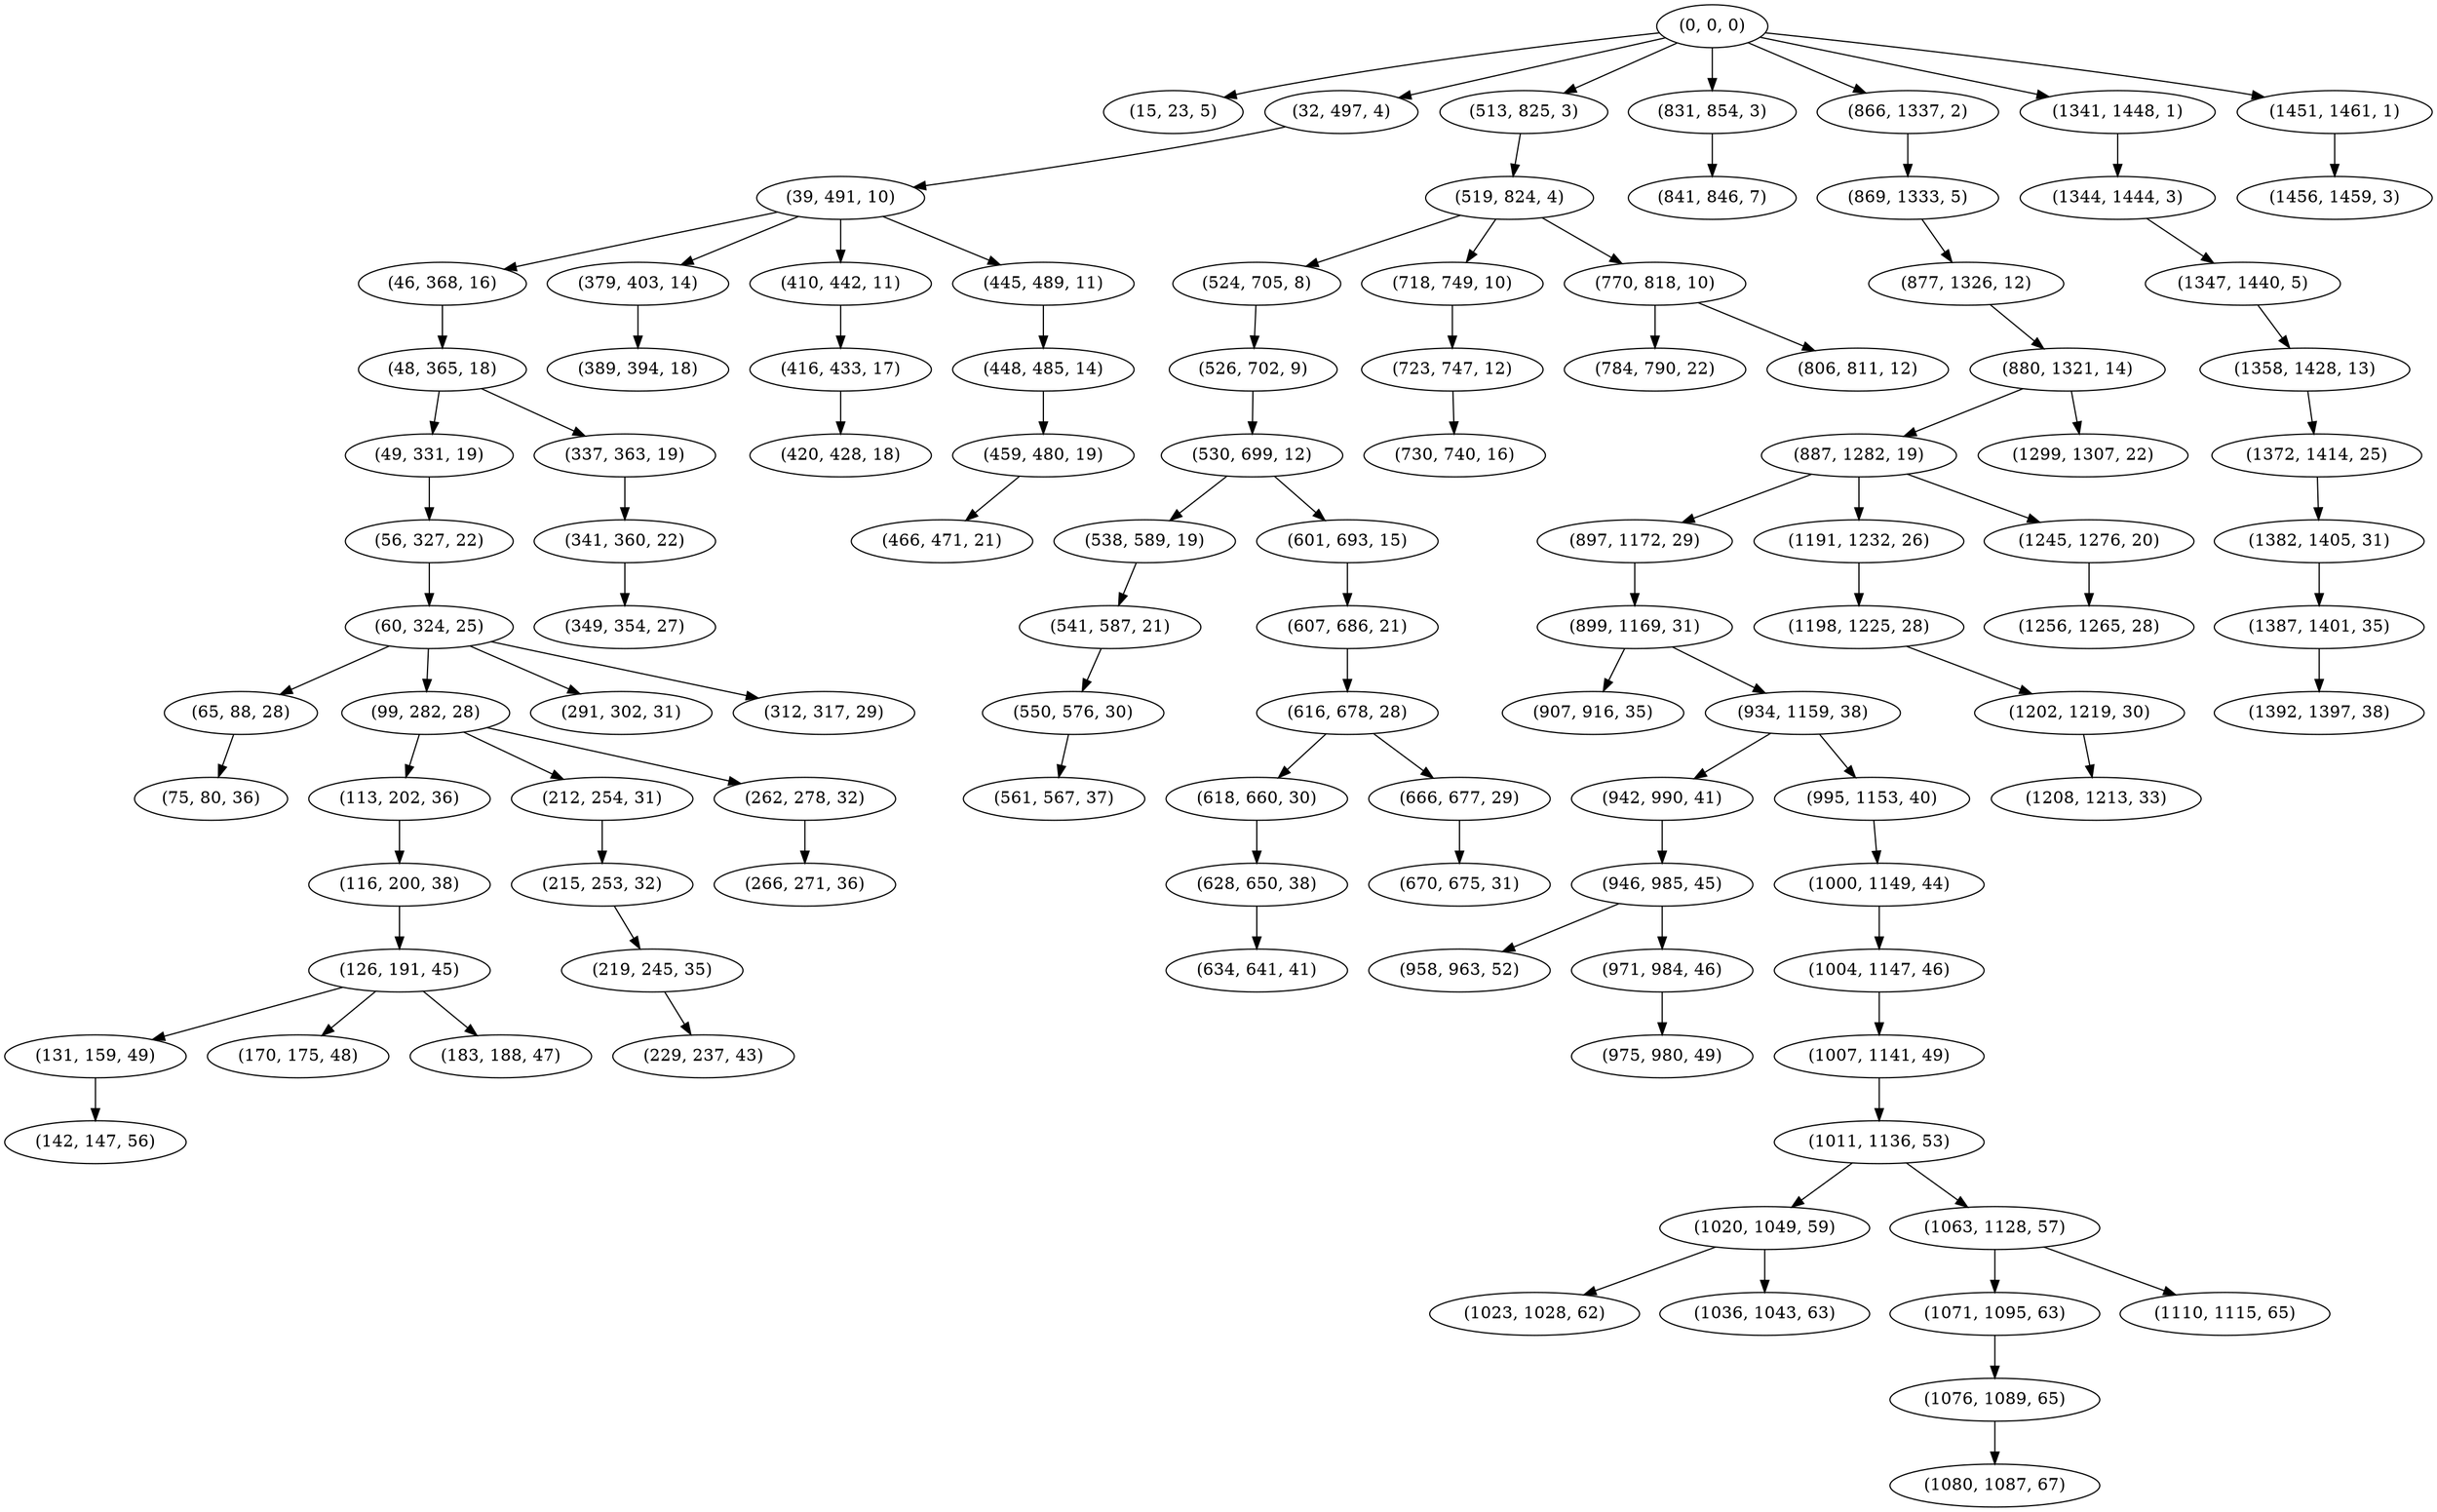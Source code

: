 digraph tree {
    "(0, 0, 0)";
    "(15, 23, 5)";
    "(32, 497, 4)";
    "(39, 491, 10)";
    "(46, 368, 16)";
    "(48, 365, 18)";
    "(49, 331, 19)";
    "(56, 327, 22)";
    "(60, 324, 25)";
    "(65, 88, 28)";
    "(75, 80, 36)";
    "(99, 282, 28)";
    "(113, 202, 36)";
    "(116, 200, 38)";
    "(126, 191, 45)";
    "(131, 159, 49)";
    "(142, 147, 56)";
    "(170, 175, 48)";
    "(183, 188, 47)";
    "(212, 254, 31)";
    "(215, 253, 32)";
    "(219, 245, 35)";
    "(229, 237, 43)";
    "(262, 278, 32)";
    "(266, 271, 36)";
    "(291, 302, 31)";
    "(312, 317, 29)";
    "(337, 363, 19)";
    "(341, 360, 22)";
    "(349, 354, 27)";
    "(379, 403, 14)";
    "(389, 394, 18)";
    "(410, 442, 11)";
    "(416, 433, 17)";
    "(420, 428, 18)";
    "(445, 489, 11)";
    "(448, 485, 14)";
    "(459, 480, 19)";
    "(466, 471, 21)";
    "(513, 825, 3)";
    "(519, 824, 4)";
    "(524, 705, 8)";
    "(526, 702, 9)";
    "(530, 699, 12)";
    "(538, 589, 19)";
    "(541, 587, 21)";
    "(550, 576, 30)";
    "(561, 567, 37)";
    "(601, 693, 15)";
    "(607, 686, 21)";
    "(616, 678, 28)";
    "(618, 660, 30)";
    "(628, 650, 38)";
    "(634, 641, 41)";
    "(666, 677, 29)";
    "(670, 675, 31)";
    "(718, 749, 10)";
    "(723, 747, 12)";
    "(730, 740, 16)";
    "(770, 818, 10)";
    "(784, 790, 22)";
    "(806, 811, 12)";
    "(831, 854, 3)";
    "(841, 846, 7)";
    "(866, 1337, 2)";
    "(869, 1333, 5)";
    "(877, 1326, 12)";
    "(880, 1321, 14)";
    "(887, 1282, 19)";
    "(897, 1172, 29)";
    "(899, 1169, 31)";
    "(907, 916, 35)";
    "(934, 1159, 38)";
    "(942, 990, 41)";
    "(946, 985, 45)";
    "(958, 963, 52)";
    "(971, 984, 46)";
    "(975, 980, 49)";
    "(995, 1153, 40)";
    "(1000, 1149, 44)";
    "(1004, 1147, 46)";
    "(1007, 1141, 49)";
    "(1011, 1136, 53)";
    "(1020, 1049, 59)";
    "(1023, 1028, 62)";
    "(1036, 1043, 63)";
    "(1063, 1128, 57)";
    "(1071, 1095, 63)";
    "(1076, 1089, 65)";
    "(1080, 1087, 67)";
    "(1110, 1115, 65)";
    "(1191, 1232, 26)";
    "(1198, 1225, 28)";
    "(1202, 1219, 30)";
    "(1208, 1213, 33)";
    "(1245, 1276, 20)";
    "(1256, 1265, 28)";
    "(1299, 1307, 22)";
    "(1341, 1448, 1)";
    "(1344, 1444, 3)";
    "(1347, 1440, 5)";
    "(1358, 1428, 13)";
    "(1372, 1414, 25)";
    "(1382, 1405, 31)";
    "(1387, 1401, 35)";
    "(1392, 1397, 38)";
    "(1451, 1461, 1)";
    "(1456, 1459, 3)";
    "(0, 0, 0)" -> "(15, 23, 5)";
    "(0, 0, 0)" -> "(32, 497, 4)";
    "(0, 0, 0)" -> "(513, 825, 3)";
    "(0, 0, 0)" -> "(831, 854, 3)";
    "(0, 0, 0)" -> "(866, 1337, 2)";
    "(0, 0, 0)" -> "(1341, 1448, 1)";
    "(0, 0, 0)" -> "(1451, 1461, 1)";
    "(32, 497, 4)" -> "(39, 491, 10)";
    "(39, 491, 10)" -> "(46, 368, 16)";
    "(39, 491, 10)" -> "(379, 403, 14)";
    "(39, 491, 10)" -> "(410, 442, 11)";
    "(39, 491, 10)" -> "(445, 489, 11)";
    "(46, 368, 16)" -> "(48, 365, 18)";
    "(48, 365, 18)" -> "(49, 331, 19)";
    "(48, 365, 18)" -> "(337, 363, 19)";
    "(49, 331, 19)" -> "(56, 327, 22)";
    "(56, 327, 22)" -> "(60, 324, 25)";
    "(60, 324, 25)" -> "(65, 88, 28)";
    "(60, 324, 25)" -> "(99, 282, 28)";
    "(60, 324, 25)" -> "(291, 302, 31)";
    "(60, 324, 25)" -> "(312, 317, 29)";
    "(65, 88, 28)" -> "(75, 80, 36)";
    "(99, 282, 28)" -> "(113, 202, 36)";
    "(99, 282, 28)" -> "(212, 254, 31)";
    "(99, 282, 28)" -> "(262, 278, 32)";
    "(113, 202, 36)" -> "(116, 200, 38)";
    "(116, 200, 38)" -> "(126, 191, 45)";
    "(126, 191, 45)" -> "(131, 159, 49)";
    "(126, 191, 45)" -> "(170, 175, 48)";
    "(126, 191, 45)" -> "(183, 188, 47)";
    "(131, 159, 49)" -> "(142, 147, 56)";
    "(212, 254, 31)" -> "(215, 253, 32)";
    "(215, 253, 32)" -> "(219, 245, 35)";
    "(219, 245, 35)" -> "(229, 237, 43)";
    "(262, 278, 32)" -> "(266, 271, 36)";
    "(337, 363, 19)" -> "(341, 360, 22)";
    "(341, 360, 22)" -> "(349, 354, 27)";
    "(379, 403, 14)" -> "(389, 394, 18)";
    "(410, 442, 11)" -> "(416, 433, 17)";
    "(416, 433, 17)" -> "(420, 428, 18)";
    "(445, 489, 11)" -> "(448, 485, 14)";
    "(448, 485, 14)" -> "(459, 480, 19)";
    "(459, 480, 19)" -> "(466, 471, 21)";
    "(513, 825, 3)" -> "(519, 824, 4)";
    "(519, 824, 4)" -> "(524, 705, 8)";
    "(519, 824, 4)" -> "(718, 749, 10)";
    "(519, 824, 4)" -> "(770, 818, 10)";
    "(524, 705, 8)" -> "(526, 702, 9)";
    "(526, 702, 9)" -> "(530, 699, 12)";
    "(530, 699, 12)" -> "(538, 589, 19)";
    "(530, 699, 12)" -> "(601, 693, 15)";
    "(538, 589, 19)" -> "(541, 587, 21)";
    "(541, 587, 21)" -> "(550, 576, 30)";
    "(550, 576, 30)" -> "(561, 567, 37)";
    "(601, 693, 15)" -> "(607, 686, 21)";
    "(607, 686, 21)" -> "(616, 678, 28)";
    "(616, 678, 28)" -> "(618, 660, 30)";
    "(616, 678, 28)" -> "(666, 677, 29)";
    "(618, 660, 30)" -> "(628, 650, 38)";
    "(628, 650, 38)" -> "(634, 641, 41)";
    "(666, 677, 29)" -> "(670, 675, 31)";
    "(718, 749, 10)" -> "(723, 747, 12)";
    "(723, 747, 12)" -> "(730, 740, 16)";
    "(770, 818, 10)" -> "(784, 790, 22)";
    "(770, 818, 10)" -> "(806, 811, 12)";
    "(831, 854, 3)" -> "(841, 846, 7)";
    "(866, 1337, 2)" -> "(869, 1333, 5)";
    "(869, 1333, 5)" -> "(877, 1326, 12)";
    "(877, 1326, 12)" -> "(880, 1321, 14)";
    "(880, 1321, 14)" -> "(887, 1282, 19)";
    "(880, 1321, 14)" -> "(1299, 1307, 22)";
    "(887, 1282, 19)" -> "(897, 1172, 29)";
    "(887, 1282, 19)" -> "(1191, 1232, 26)";
    "(887, 1282, 19)" -> "(1245, 1276, 20)";
    "(897, 1172, 29)" -> "(899, 1169, 31)";
    "(899, 1169, 31)" -> "(907, 916, 35)";
    "(899, 1169, 31)" -> "(934, 1159, 38)";
    "(934, 1159, 38)" -> "(942, 990, 41)";
    "(934, 1159, 38)" -> "(995, 1153, 40)";
    "(942, 990, 41)" -> "(946, 985, 45)";
    "(946, 985, 45)" -> "(958, 963, 52)";
    "(946, 985, 45)" -> "(971, 984, 46)";
    "(971, 984, 46)" -> "(975, 980, 49)";
    "(995, 1153, 40)" -> "(1000, 1149, 44)";
    "(1000, 1149, 44)" -> "(1004, 1147, 46)";
    "(1004, 1147, 46)" -> "(1007, 1141, 49)";
    "(1007, 1141, 49)" -> "(1011, 1136, 53)";
    "(1011, 1136, 53)" -> "(1020, 1049, 59)";
    "(1011, 1136, 53)" -> "(1063, 1128, 57)";
    "(1020, 1049, 59)" -> "(1023, 1028, 62)";
    "(1020, 1049, 59)" -> "(1036, 1043, 63)";
    "(1063, 1128, 57)" -> "(1071, 1095, 63)";
    "(1063, 1128, 57)" -> "(1110, 1115, 65)";
    "(1071, 1095, 63)" -> "(1076, 1089, 65)";
    "(1076, 1089, 65)" -> "(1080, 1087, 67)";
    "(1191, 1232, 26)" -> "(1198, 1225, 28)";
    "(1198, 1225, 28)" -> "(1202, 1219, 30)";
    "(1202, 1219, 30)" -> "(1208, 1213, 33)";
    "(1245, 1276, 20)" -> "(1256, 1265, 28)";
    "(1341, 1448, 1)" -> "(1344, 1444, 3)";
    "(1344, 1444, 3)" -> "(1347, 1440, 5)";
    "(1347, 1440, 5)" -> "(1358, 1428, 13)";
    "(1358, 1428, 13)" -> "(1372, 1414, 25)";
    "(1372, 1414, 25)" -> "(1382, 1405, 31)";
    "(1382, 1405, 31)" -> "(1387, 1401, 35)";
    "(1387, 1401, 35)" -> "(1392, 1397, 38)";
    "(1451, 1461, 1)" -> "(1456, 1459, 3)";
}
